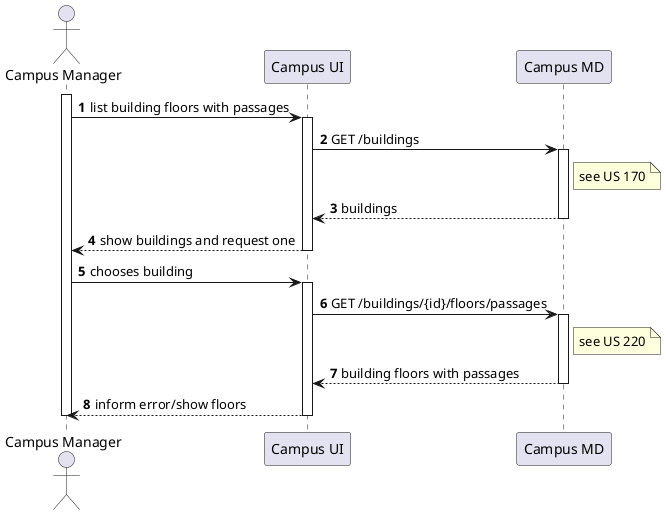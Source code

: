 @startuml
autonumber

actor "Campus Manager" as usr

participant "Campus UI" as ui
participant "Campus MD" as md

activate usr
    usr -> ui : list building floors with passages
    activate ui
        ui -> md : GET /buildings
        activate md
            note right of md : see US 170
            md --> ui : buildings
        deactivate md

        ui --> usr : show buildings and request one
    deactivate ui

    usr -> ui : chooses building
    activate ui
        ui -> md : GET /buildings/{id}/floors/passages
        activate md
            note right of md : see US 220
            md --> ui : building floors with passages
        deactivate md

        ui --> usr : inform error/show floors
    deactivate ui
deactivate usr

@enduml
